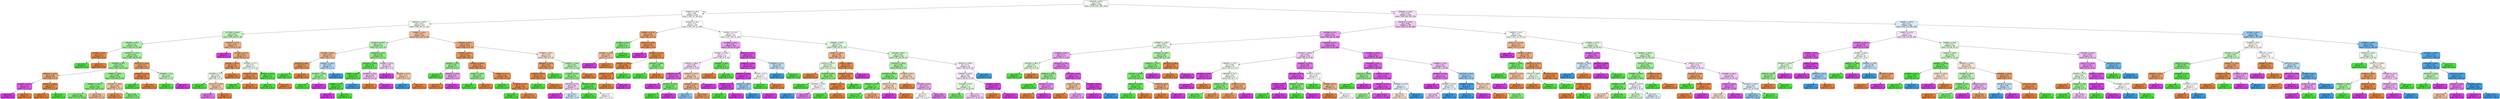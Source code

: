 digraph Tree {
node [shape=box, style="filled, rounded", color="black", fontname=helvetica] ;
edge [fontname=helvetica] ;
0 [label="X[41643] <= 88.5\ngini = 0.73\nsamples = 2460\nvalue = [1109, 1281, 465, 1041]", fillcolor="#47e53910"] ;
1 [label="X[38227] <= 95.5\ngini = 0.65\nsamples = 1216\nvalue = [760, 797, 86, 301]", fillcolor="#47e53908"] ;
0 -> 1 [labeldistance=2.5, labelangle=45, headlabel="True"] ;
2 [label="X[63335] <= 165.5\ngini = 0.59\nsamples = 813\nvalue = [558, 599, 34, 103]", fillcolor="#47e5390e"] ;
1 -> 2 ;
3 [label="X[17740] <= 159.0\ngini = 0.57\nsamples = 556\nvalue = [297, 493, 20, 78]", fillcolor="#47e53955"] ;
2 -> 3 ;
4 [label="X[64466] <= 39.5\ngini = 0.55\nsamples = 485\nvalue = [219, 470, 20, 68]", fillcolor="#47e53973"] ;
3 -> 4 ;
5 [label="X[17023] <= 44.0\ngini = 0.12\nsamples = 16\nvalue = [30, 2, 0, 0]", fillcolor="#e58139ee"] ;
4 -> 5 ;
6 [label="gini = 0.0\nsamples = 2\nvalue = [0, 2, 0, 0]", fillcolor="#47e539ff"] ;
5 -> 6 ;
7 [label="gini = 0.0\nsamples = 14\nvalue = [30, 0, 0, 0]", fillcolor="#e58139ff"] ;
5 -> 7 ;
8 [label="X[42923] <= 114.5\ngini = 0.53\nsamples = 469\nvalue = [189, 468, 20, 68]", fillcolor="#47e53980"] ;
4 -> 8 ;
9 [label="X[44300] <= 28.5\ngini = 0.51\nsamples = 445\nvalue = [161, 464, 20, 66]", fillcolor="#47e5398c"] ;
8 -> 9 ;
10 [label="X[49644] <= 130.5\ngini = 0.38\nsamples = 23\nvalue = [26, 2, 0, 6]", fillcolor="#e58139b6"] ;
9 -> 10 ;
11 [label="X[12994] <= 182.5\ngini = 0.24\nsamples = 6\nvalue = [1, 0, 0, 6]", fillcolor="#d739e5d4"] ;
10 -> 11 ;
12 [label="gini = 0.0\nsamples = 5\nvalue = [0, 0, 0, 6]", fillcolor="#d739e5ff"] ;
11 -> 12 ;
13 [label="gini = 0.0\nsamples = 1\nvalue = [1, 0, 0, 0]", fillcolor="#e58139ff"] ;
11 -> 13 ;
14 [label="X[59062] <= 168.0\ngini = 0.14\nsamples = 17\nvalue = [25, 2, 0, 0]", fillcolor="#e58139eb"] ;
10 -> 14 ;
15 [label="gini = 0.0\nsamples = 15\nvalue = [25, 0, 0, 0]", fillcolor="#e58139ff"] ;
14 -> 15 ;
16 [label="gini = 0.0\nsamples = 2\nvalue = [0, 2, 0, 0]", fillcolor="#47e539ff"] ;
14 -> 16 ;
17 [label="X[9035] <= 189.5\ngini = 0.49\nsamples = 422\nvalue = [135, 462, 20, 60]", fillcolor="#47e5399a"] ;
9 -> 17 ;
18 [label="X[56410] <= 161.5\ngini = 0.45\nsamples = 390\nvalue = [104, 448, 20, 55]", fillcolor="#47e539a8"] ;
17 -> 18 ;
19 [label="gini = 0.42\nsamples = 368\nvalue = [77, 437, 19, 55]", fillcolor="#47e539b4"] ;
18 -> 19 ;
20 [label="gini = 0.44\nsamples = 22\nvalue = [27, 11, 1, 0]", fillcolor="#e5813992"] ;
18 -> 20 ;
21 [label="X[24762] <= 106.5\ngini = 0.53\nsamples = 32\nvalue = [31, 14, 0, 5]", fillcolor="#e5813978"] ;
17 -> 21 ;
22 [label="gini = 0.17\nsamples = 22\nvalue = [30, 1, 0, 2]", fillcolor="#e58139e6"] ;
21 -> 22 ;
23 [label="gini = 0.38\nsamples = 10\nvalue = [1, 13, 0, 3]", fillcolor="#47e539b6"] ;
21 -> 23 ;
24 [label="X[18770] <= 114.5\ngini = 0.3\nsamples = 24\nvalue = [28, 4, 0, 2]", fillcolor="#e58139cc"] ;
8 -> 24 ;
25 [label="X[10260] <= 112.0\ngini = 0.07\nsamples = 21\nvalue = [28, 1, 0, 0]", fillcolor="#e58139f6"] ;
24 -> 25 ;
26 [label="gini = 0.0\nsamples = 1\nvalue = [0, 1, 0, 0]", fillcolor="#47e539ff"] ;
25 -> 26 ;
27 [label="gini = 0.0\nsamples = 20\nvalue = [28, 0, 0, 0]", fillcolor="#e58139ff"] ;
25 -> 27 ;
28 [label="X[40393] <= 74.0\ngini = 0.48\nsamples = 3\nvalue = [0, 3, 0, 2]", fillcolor="#47e53955"] ;
24 -> 28 ;
29 [label="gini = 0.0\nsamples = 1\nvalue = [0, 3, 0, 0]", fillcolor="#47e539ff"] ;
28 -> 29 ;
30 [label="gini = 0.0\nsamples = 2\nvalue = [0, 0, 0, 2]", fillcolor="#d739e5ff"] ;
28 -> 30 ;
31 [label="X[29617] <= 21.0\ngini = 0.46\nsamples = 71\nvalue = [78, 23, 0, 10]", fillcolor="#e581399f"] ;
3 -> 31 ;
32 [label="gini = 0.0\nsamples = 4\nvalue = [0, 0, 0, 7]", fillcolor="#d739e5ff"] ;
31 -> 32 ;
33 [label="X[7108] <= 177.5\ngini = 0.39\nsamples = 67\nvalue = [78, 23, 0, 3]", fillcolor="#e58139ad"] ;
31 -> 33 ;
34 [label="X[6356] <= 144.5\ngini = 0.24\nsamples = 44\nvalue = [63, 7, 0, 3]", fillcolor="#e58139d8"] ;
33 -> 34 ;
35 [label="X[47038] <= 77.0\ngini = 0.63\nsamples = 14\nvalue = [6, 7, 0, 3]", fillcolor="#47e5391a"] ;
34 -> 35 ;
36 [label="gini = 0.0\nsamples = 5\nvalue = [0, 6, 0, 0]", fillcolor="#47e539ff"] ;
35 -> 36 ;
37 [label="X[31472] <= 139.5\ngini = 0.54\nsamples = 9\nvalue = [6, 1, 0, 3]", fillcolor="#e581396d"] ;
35 -> 37 ;
38 [label="gini = 0.38\nsamples = 3\nvalue = [0, 1, 0, 3]", fillcolor="#d739e5aa"] ;
37 -> 38 ;
39 [label="gini = 0.0\nsamples = 6\nvalue = [6, 0, 0, 0]", fillcolor="#e58139ff"] ;
37 -> 39 ;
40 [label="gini = 0.0\nsamples = 30\nvalue = [57, 0, 0, 0]", fillcolor="#e58139ff"] ;
34 -> 40 ;
41 [label="X[21094] <= 77.0\ngini = 0.5\nsamples = 23\nvalue = [15, 16, 0, 0]", fillcolor="#47e53910"] ;
33 -> 41 ;
42 [label="X[52647] <= 25.0\ngini = 0.12\nsamples = 10\nvalue = [14, 1, 0, 0]", fillcolor="#e58139ed"] ;
41 -> 42 ;
43 [label="gini = 0.0\nsamples = 1\nvalue = [0, 1, 0, 0]", fillcolor="#47e539ff"] ;
42 -> 43 ;
44 [label="gini = 0.0\nsamples = 9\nvalue = [14, 0, 0, 0]", fillcolor="#e58139ff"] ;
42 -> 44 ;
45 [label="X[57027] <= 162.0\ngini = 0.12\nsamples = 13\nvalue = [1, 15, 0, 0]", fillcolor="#47e539ee"] ;
41 -> 45 ;
46 [label="gini = 0.0\nsamples = 12\nvalue = [0, 15, 0, 0]", fillcolor="#47e539ff"] ;
45 -> 46 ;
47 [label="gini = 0.0\nsamples = 1\nvalue = [1, 0, 0, 0]", fillcolor="#e58139ff"] ;
45 -> 47 ;
48 [label="X[5885] <= 133.5\ngini = 0.51\nsamples = 257\nvalue = [261, 106, 14, 25]", fillcolor="#e5813984"] ;
2 -> 48 ;
49 [label="X[43357] <= 56.5\ngini = 0.61\nsamples = 62\nvalue = [23, 54, 8, 12]", fillcolor="#47e5396b"] ;
48 -> 49 ;
50 [label="X[40405] <= 88.5\ngini = 0.54\nsamples = 16\nvalue = [16, 4, 4, 1]", fillcolor="#e5813992"] ;
49 -> 50 ;
51 [label="X[17615] <= 18.0\ngini = 0.2\nsamples = 11\nvalue = [16, 2, 0, 0]", fillcolor="#e58139df"] ;
50 -> 51 ;
52 [label="gini = 0.0\nsamples = 1\nvalue = [0, 2, 0, 0]", fillcolor="#47e539ff"] ;
51 -> 52 ;
53 [label="gini = 0.0\nsamples = 10\nvalue = [16, 0, 0, 0]", fillcolor="#e58139ff"] ;
51 -> 53 ;
54 [label="X[44332] <= 161.0\ngini = 0.57\nsamples = 5\nvalue = [0, 2, 4, 1]", fillcolor="#399de566"] ;
50 -> 54 ;
55 [label="X[17891] <= 149.0\ngini = 0.44\nsamples = 3\nvalue = [0, 2, 0, 1]", fillcolor="#47e5397f"] ;
54 -> 55 ;
56 [label="gini = 0.0\nsamples = 2\nvalue = [0, 2, 0, 0]", fillcolor="#47e539ff"] ;
55 -> 56 ;
57 [label="gini = 0.0\nsamples = 1\nvalue = [0, 0, 0, 1]", fillcolor="#d739e5ff"] ;
55 -> 57 ;
58 [label="gini = 0.0\nsamples = 2\nvalue = [0, 0, 4, 0]", fillcolor="#399de5ff"] ;
54 -> 58 ;
59 [label="X[46810] <= 115.0\ngini = 0.48\nsamples = 46\nvalue = [7, 50, 4, 11]", fillcolor="#47e539a3"] ;
49 -> 59 ;
60 [label="X[43106] <= 128.0\ngini = 0.22\nsamples = 37\nvalue = [2, 50, 1, 4]", fillcolor="#47e539dd"] ;
59 -> 60 ;
61 [label="X[990] <= 159.5\ngini = 0.07\nsamples = 33\nvalue = [0, 50, 1, 1]", fillcolor="#47e539f5"] ;
60 -> 61 ;
62 [label="X[50662] <= 43.0\ngini = 0.04\nsamples = 32\nvalue = [0, 50, 0, 1]", fillcolor="#47e539fa"] ;
61 -> 62 ;
63 [label="gini = 0.0\nsamples = 1\nvalue = [0, 0, 0, 1]", fillcolor="#d739e5ff"] ;
62 -> 63 ;
64 [label="gini = 0.0\nsamples = 31\nvalue = [0, 50, 0, 0]", fillcolor="#47e539ff"] ;
62 -> 64 ;
65 [label="gini = 0.0\nsamples = 1\nvalue = [0, 0, 1, 0]", fillcolor="#399de5ff"] ;
61 -> 65 ;
66 [label="X[21687] <= 75.0\ngini = 0.48\nsamples = 4\nvalue = [2, 0, 0, 3]", fillcolor="#d739e555"] ;
60 -> 66 ;
67 [label="gini = 0.0\nsamples = 2\nvalue = [2, 0, 0, 0]", fillcolor="#e58139ff"] ;
66 -> 67 ;
68 [label="gini = 0.0\nsamples = 2\nvalue = [0, 0, 0, 3]", fillcolor="#d739e5ff"] ;
66 -> 68 ;
69 [label="X[2838] <= 122.0\ngini = 0.63\nsamples = 9\nvalue = [5, 0, 3, 7]", fillcolor="#d739e533"] ;
59 -> 69 ;
70 [label="gini = 0.0\nsamples = 4\nvalue = [0, 0, 0, 7]", fillcolor="#d739e5ff"] ;
69 -> 70 ;
71 [label="X[60299] <= 123.0\ngini = 0.47\nsamples = 5\nvalue = [5, 0, 3, 0]", fillcolor="#e5813966"] ;
69 -> 71 ;
72 [label="gini = 0.0\nsamples = 1\nvalue = [0, 0, 3, 0]", fillcolor="#399de5ff"] ;
71 -> 72 ;
73 [label="gini = 0.0\nsamples = 4\nvalue = [5, 0, 0, 0]", fillcolor="#e58139ff"] ;
71 -> 73 ;
74 [label="X[45249] <= 90.5\ngini = 0.38\nsamples = 195\nvalue = [238, 52, 6, 13]", fillcolor="#e58139b9"] ;
48 -> 74 ;
75 [label="X[31248] <= 35.5\ngini = 0.26\nsamples = 146\nvalue = [199, 24, 3, 7]", fillcolor="#e58139d6"] ;
74 -> 75 ;
76 [label="X[41848] <= 91.0\ngini = 0.49\nsamples = 6\nvalue = [1, 6, 0, 2]", fillcolor="#47e53992"] ;
75 -> 76 ;
77 [label="gini = 0.0\nsamples = 4\nvalue = [0, 6, 0, 0]", fillcolor="#47e539ff"] ;
76 -> 77 ;
78 [label="X[49156] <= 137.0\ngini = 0.44\nsamples = 2\nvalue = [1, 0, 0, 2]", fillcolor="#d739e57f"] ;
76 -> 78 ;
79 [label="gini = 0.0\nsamples = 1\nvalue = [1, 0, 0, 0]", fillcolor="#e58139ff"] ;
78 -> 79 ;
80 [label="gini = 0.0\nsamples = 1\nvalue = [0, 0, 0, 2]", fillcolor="#d739e5ff"] ;
78 -> 80 ;
81 [label="X[4582] <= 119.0\ngini = 0.21\nsamples = 140\nvalue = [198, 18, 3, 5]", fillcolor="#e58139df"] ;
75 -> 81 ;
82 [label="X[1091] <= 142.5\ngini = 0.41\nsamples = 4\nvalue = [2, 5, 0, 0]", fillcolor="#47e53999"] ;
81 -> 82 ;
83 [label="gini = 0.0\nsamples = 2\nvalue = [0, 5, 0, 0]", fillcolor="#47e539ff"] ;
82 -> 83 ;
84 [label="gini = 0.0\nsamples = 2\nvalue = [2, 0, 0, 0]", fillcolor="#e58139ff"] ;
82 -> 84 ;
85 [label="X[6895] <= 117.5\ngini = 0.18\nsamples = 136\nvalue = [196, 13, 3, 5]", fillcolor="#e58139e5"] ;
81 -> 85 ;
86 [label="gini = 0.0\nsamples = 3\nvalue = [0, 3, 0, 0]", fillcolor="#47e539ff"] ;
85 -> 86 ;
87 [label="X[30636] <= 15.0\ngini = 0.16\nsamples = 133\nvalue = [196, 10, 3, 5]", fillcolor="#e58139e8"] ;
85 -> 87 ;
88 [label="gini = 0.0\nsamples = 3\nvalue = [0, 3, 0, 0]", fillcolor="#47e539ff"] ;
87 -> 88 ;
89 [label="gini = 0.14\nsamples = 130\nvalue = [196, 7, 3, 5]", fillcolor="#e58139ec"] ;
87 -> 89 ;
90 [label="X[20865] <= 80.5\ngini = 0.59\nsamples = 49\nvalue = [39, 28, 3, 6]", fillcolor="#e581393a"] ;
74 -> 90 ;
91 [label="X[59454] <= 197.5\ngini = 0.26\nsamples = 24\nvalue = [28, 5, 0, 0]", fillcolor="#e58139d1"] ;
90 -> 91 ;
92 [label="X[28949] <= 26.5\ngini = 0.12\nsamples = 22\nvalue = [28, 2, 0, 0]", fillcolor="#e58139ed"] ;
91 -> 92 ;
93 [label="gini = 0.0\nsamples = 2\nvalue = [0, 2, 0, 0]", fillcolor="#47e539ff"] ;
92 -> 93 ;
94 [label="gini = 0.0\nsamples = 20\nvalue = [28, 0, 0, 0]", fillcolor="#e58139ff"] ;
92 -> 94 ;
95 [label="gini = 0.0\nsamples = 2\nvalue = [0, 3, 0, 0]", fillcolor="#47e539ff"] ;
91 -> 95 ;
96 [label="X[34083] <= 150.0\ngini = 0.62\nsamples = 25\nvalue = [11, 23, 3, 6]", fillcolor="#47e53960"] ;
90 -> 96 ;
97 [label="X[18500] <= 79.5\ngini = 0.52\nsamples = 21\nvalue = [3, 23, 3, 6]", fillcolor="#47e53995"] ;
96 -> 97 ;
98 [label="X[41100] <= 77.5\ngini = 0.68\nsamples = 7\nvalue = [2, 1, 3, 5]", fillcolor="#d739e540"] ;
97 -> 98 ;
99 [label="gini = 0.0\nsamples = 3\nvalue = [0, 0, 0, 5]", fillcolor="#d739e5ff"] ;
98 -> 99 ;
100 [label="gini = 0.61\nsamples = 4\nvalue = [2, 1, 3, 0]", fillcolor="#399de540"] ;
98 -> 100 ;
101 [label="X[6729] <= 200.0\ngini = 0.16\nsamples = 14\nvalue = [1, 22, 0, 1]", fillcolor="#47e539e9"] ;
97 -> 101 ;
102 [label="gini = 0.0\nsamples = 12\nvalue = [0, 22, 0, 0]", fillcolor="#47e539ff"] ;
101 -> 102 ;
103 [label="gini = 0.5\nsamples = 2\nvalue = [1, 0, 0, 1]", fillcolor="#e5813900"] ;
101 -> 103 ;
104 [label="gini = 0.0\nsamples = 4\nvalue = [8, 0, 0, 0]", fillcolor="#e58139ff"] ;
96 -> 104 ;
105 [label="X[18305] <= 46.5\ngini = 0.71\nsamples = 403\nvalue = [202, 198, 52, 198]", fillcolor="#e5813902"] ;
1 -> 105 ;
106 [label="X[5599] <= 127.0\ngini = 0.37\nsamples = 56\nvalue = [65, 13, 0, 6]", fillcolor="#e58139bb"] ;
105 -> 106 ;
107 [label="X[45951] <= 70.5\ngini = 0.4\nsamples = 12\nvalue = [2, 9, 0, 1]", fillcolor="#47e539b2"] ;
106 -> 107 ;
108 [label="X[54294] <= 144.0\ngini = 0.44\nsamples = 3\nvalue = [2, 0, 0, 1]", fillcolor="#e581397f"] ;
107 -> 108 ;
109 [label="gini = 0.0\nsamples = 1\nvalue = [0, 0, 0, 1]", fillcolor="#d739e5ff"] ;
108 -> 109 ;
110 [label="gini = 0.0\nsamples = 2\nvalue = [2, 0, 0, 0]", fillcolor="#e58139ff"] ;
108 -> 110 ;
111 [label="gini = 0.0\nsamples = 9\nvalue = [0, 9, 0, 0]", fillcolor="#47e539ff"] ;
107 -> 111 ;
112 [label="X[65242] <= 125.5\ngini = 0.23\nsamples = 44\nvalue = [63, 4, 0, 5]", fillcolor="#e58139dd"] ;
106 -> 112 ;
113 [label="gini = 0.0\nsamples = 3\nvalue = [0, 0, 0, 4]", fillcolor="#d739e5ff"] ;
112 -> 113 ;
114 [label="X[40922] <= 151.5\ngini = 0.14\nsamples = 41\nvalue = [63, 4, 0, 1]", fillcolor="#e58139eb"] ;
112 -> 114 ;
115 [label="X[39616] <= 155.5\ngini = 0.06\nsamples = 38\nvalue = [62, 1, 0, 1]", fillcolor="#e58139f7"] ;
114 -> 115 ;
116 [label="X[26478] <= 122.0\ngini = 0.03\nsamples = 37\nvalue = [62, 0, 0, 1]", fillcolor="#e58139fb"] ;
115 -> 116 ;
117 [label="gini = 0.0\nsamples = 36\nvalue = [62, 0, 0, 0]", fillcolor="#e58139ff"] ;
116 -> 117 ;
118 [label="gini = 0.0\nsamples = 1\nvalue = [0, 0, 0, 1]", fillcolor="#d739e5ff"] ;
116 -> 118 ;
119 [label="gini = 0.0\nsamples = 1\nvalue = [0, 1, 0, 0]", fillcolor="#47e539ff"] ;
115 -> 119 ;
120 [label="X[62678] <= 189.0\ngini = 0.38\nsamples = 3\nvalue = [1, 3, 0, 0]", fillcolor="#47e539aa"] ;
114 -> 120 ;
121 [label="gini = 0.0\nsamples = 2\nvalue = [0, 3, 0, 0]", fillcolor="#47e539ff"] ;
120 -> 121 ;
122 [label="gini = 0.0\nsamples = 1\nvalue = [1, 0, 0, 0]", fillcolor="#e58139ff"] ;
120 -> 122 ;
123 [label="X[43021] <= 113.5\ngini = 0.71\nsamples = 347\nvalue = [137, 185, 52, 192]", fillcolor="#d739e505"] ;
105 -> 123 ;
124 [label="X[21650] <= 93.5\ngini = 0.58\nsamples = 104\nvalue = [31, 34, 10, 113]", fillcolor="#d739e583"] ;
123 -> 124 ;
125 [label="X[18485] <= 149.0\ngini = 0.7\nsamples = 58\nvalue = [30, 30, 5, 35]", fillcolor="#d739e512"] ;
124 -> 125 ;
126 [label="X[7978] <= 136.0\ngini = 0.64\nsamples = 45\nvalue = [27, 8, 5, 35]", fillcolor="#d739e52b"] ;
125 -> 126 ;
127 [label="X[38699] <= 93.0\ngini = 0.26\nsamples = 16\nvalue = [0, 4, 0, 22]", fillcolor="#d739e5d1"] ;
126 -> 127 ;
128 [label="gini = 0.0\nsamples = 11\nvalue = [0, 0, 0, 21]", fillcolor="#d739e5ff"] ;
127 -> 128 ;
129 [label="X[12313] <= 143.5\ngini = 0.32\nsamples = 5\nvalue = [0, 4, 0, 1]", fillcolor="#47e539bf"] ;
127 -> 129 ;
130 [label="gini = 0.0\nsamples = 4\nvalue = [0, 4, 0, 0]", fillcolor="#47e539ff"] ;
129 -> 130 ;
131 [label="gini = 0.0\nsamples = 1\nvalue = [0, 0, 0, 1]", fillcolor="#d739e5ff"] ;
129 -> 131 ;
132 [label="X[29318] <= 122.0\ngini = 0.61\nsamples = 29\nvalue = [27, 4, 5, 13]", fillcolor="#e5813963"] ;
126 -> 132 ;
133 [label="X[63166] <= 96.5\ngini = 0.49\nsamples = 24\nvalue = [27, 4, 5, 3]", fillcolor="#e58139a5"] ;
132 -> 133 ;
134 [label="gini = 0.41\nsamples = 3\nvalue = [0, 2, 5, 0]", fillcolor="#399de599"] ;
133 -> 134 ;
135 [label="gini = 0.28\nsamples = 21\nvalue = [27, 2, 0, 3]", fillcolor="#e58139d3"] ;
133 -> 135 ;
136 [label="gini = 0.0\nsamples = 5\nvalue = [0, 0, 0, 10]", fillcolor="#d739e5ff"] ;
132 -> 136 ;
137 [label="X[48302] <= 28.5\ngini = 0.21\nsamples = 13\nvalue = [3, 22, 0, 0]", fillcolor="#47e539dc"] ;
125 -> 137 ;
138 [label="gini = 0.0\nsamples = 2\nvalue = [3, 0, 0, 0]", fillcolor="#e58139ff"] ;
137 -> 138 ;
139 [label="gini = 0.0\nsamples = 11\nvalue = [0, 22, 0, 0]", fillcolor="#47e539ff"] ;
137 -> 139 ;
140 [label="X[52740] <= 191.0\ngini = 0.21\nsamples = 46\nvalue = [1, 4, 5, 78]", fillcolor="#d739e5e0"] ;
124 -> 140 ;
141 [label="X[49861] <= 134.5\ngini = 0.12\nsamples = 44\nvalue = [1, 2, 2, 78]", fillcolor="#d739e5ef"] ;
140 -> 141 ;
142 [label="X[55735] <= 139.0\ngini = 0.07\nsamples = 42\nvalue = [0, 1, 2, 78]", fillcolor="#d739e5f5"] ;
141 -> 142 ;
143 [label="X[16584] <= 71.0\ngini = 0.03\nsamples = 39\nvalue = [0, 1, 0, 77]", fillcolor="#d739e5fc"] ;
142 -> 143 ;
144 [label="gini = 0.0\nsamples = 1\nvalue = [0, 1, 0, 0]", fillcolor="#47e539ff"] ;
143 -> 144 ;
145 [label="gini = 0.0\nsamples = 38\nvalue = [0, 0, 0, 77]", fillcolor="#d739e5ff"] ;
143 -> 145 ;
146 [label="X[58314] <= 188.0\ngini = 0.44\nsamples = 3\nvalue = [0, 0, 2, 1]", fillcolor="#399de57f"] ;
142 -> 146 ;
147 [label="gini = 0.0\nsamples = 2\nvalue = [0, 0, 2, 0]", fillcolor="#399de5ff"] ;
146 -> 147 ;
148 [label="gini = 0.0\nsamples = 1\nvalue = [0, 0, 0, 1]", fillcolor="#d739e5ff"] ;
146 -> 148 ;
149 [label="X[31675] <= 91.5\ngini = 0.5\nsamples = 2\nvalue = [1, 1, 0, 0]", fillcolor="#e5813900"] ;
141 -> 149 ;
150 [label="gini = 0.0\nsamples = 1\nvalue = [0, 1, 0, 0]", fillcolor="#47e539ff"] ;
149 -> 150 ;
151 [label="gini = 0.0\nsamples = 1\nvalue = [1, 0, 0, 0]", fillcolor="#e58139ff"] ;
149 -> 151 ;
152 [label="X[15250] <= 71.0\ngini = 0.48\nsamples = 2\nvalue = [0, 2, 3, 0]", fillcolor="#399de555"] ;
140 -> 152 ;
153 [label="gini = 0.0\nsamples = 1\nvalue = [0, 0, 3, 0]", fillcolor="#399de5ff"] ;
152 -> 153 ;
154 [label="gini = 0.0\nsamples = 1\nvalue = [0, 2, 0, 0]", fillcolor="#47e539ff"] ;
152 -> 154 ;
155 [label="X[30880] <= 59.5\ngini = 0.71\nsamples = 243\nvalue = [106, 151, 42, 79]", fillcolor="#47e5392a"] ;
123 -> 155 ;
156 [label="X[3031] <= 142.0\ngini = 0.48\nsamples = 51\nvalue = [53, 18, 3, 4]", fillcolor="#e5813995"] ;
155 -> 156 ;
157 [label="X[47521] <= 52.5\ngini = 0.64\nsamples = 22\nvalue = [12, 16, 3, 3]", fillcolor="#47e5392e"] ;
156 -> 157 ;
158 [label="gini = 0.0\nsamples = 6\nvalue = [11, 0, 0, 0]", fillcolor="#e58139ff"] ;
157 -> 158 ;
159 [label="X[19378] <= 88.5\ngini = 0.48\nsamples = 16\nvalue = [1, 16, 3, 3]", fillcolor="#47e539a6"] ;
157 -> 159 ;
160 [label="gini = 0.0\nsamples = 12\nvalue = [0, 16, 0, 0]", fillcolor="#47e539ff"] ;
159 -> 160 ;
161 [label="X[15365] <= 128.0\ngini = 0.61\nsamples = 4\nvalue = [1, 0, 3, 3]", fillcolor="#399de500"] ;
159 -> 161 ;
162 [label="gini = 0.0\nsamples = 1\nvalue = [0, 0, 3, 0]", fillcolor="#399de5ff"] ;
161 -> 162 ;
163 [label="gini = 0.38\nsamples = 3\nvalue = [1, 0, 0, 3]", fillcolor="#d739e5aa"] ;
161 -> 163 ;
164 [label="X[258] <= 219.5\ngini = 0.13\nsamples = 29\nvalue = [41, 2, 0, 1]", fillcolor="#e58139ed"] ;
156 -> 164 ;
165 [label="X[61463] <= 197.0\ngini = 0.09\nsamples = 28\nvalue = [41, 2, 0, 0]", fillcolor="#e58139f3"] ;
164 -> 165 ;
166 [label="X[53601] <= 21.5\ngini = 0.05\nsamples = 27\nvalue = [41, 1, 0, 0]", fillcolor="#e58139f9"] ;
165 -> 166 ;
167 [label="gini = 0.0\nsamples = 1\nvalue = [0, 1, 0, 0]", fillcolor="#47e539ff"] ;
166 -> 167 ;
168 [label="gini = 0.0\nsamples = 26\nvalue = [41, 0, 0, 0]", fillcolor="#e58139ff"] ;
166 -> 168 ;
169 [label="gini = 0.0\nsamples = 1\nvalue = [0, 1, 0, 0]", fillcolor="#47e539ff"] ;
165 -> 169 ;
170 [label="gini = 0.0\nsamples = 1\nvalue = [0, 0, 0, 1]", fillcolor="#d739e5ff"] ;
164 -> 170 ;
171 [label="X[51398] <= 88.5\ngini = 0.69\nsamples = 192\nvalue = [53, 133, 39, 75]", fillcolor="#47e53942"] ;
155 -> 171 ;
172 [label="X[57919] <= 150.0\ngini = 0.56\nsamples = 93\nvalue = [35, 85, 4, 17]", fillcolor="#47e53978"] ;
171 -> 172 ;
173 [label="X[42169] <= 106.5\ngini = 0.4\nsamples = 69\nvalue = [18, 82, 1, 8]", fillcolor="#47e539b3"] ;
172 -> 173 ;
174 [label="X[39140] <= 149.5\ngini = 0.3\nsamples = 61\nvalue = [12, 82, 1, 4]", fillcolor="#47e539cd"] ;
173 -> 174 ;
175 [label="gini = 0.15\nsamples = 52\nvalue = [2, 79, 1, 4]", fillcolor="#47e539e9"] ;
174 -> 175 ;
176 [label="gini = 0.36\nsamples = 9\nvalue = [10, 3, 0, 0]", fillcolor="#e58139b3"] ;
174 -> 176 ;
177 [label="X[55701] <= 127.5\ngini = 0.48\nsamples = 8\nvalue = [6, 0, 0, 4]", fillcolor="#e5813955"] ;
173 -> 177 ;
178 [label="gini = 0.0\nsamples = 4\nvalue = [0, 0, 0, 4]", fillcolor="#d739e5ff"] ;
177 -> 178 ;
179 [label="gini = 0.0\nsamples = 4\nvalue = [6, 0, 0, 0]", fillcolor="#e58139ff"] ;
177 -> 179 ;
180 [label="X[44960] <= 55.0\ngini = 0.62\nsamples = 24\nvalue = [17, 3, 3, 9]", fillcolor="#e5813959"] ;
172 -> 180 ;
181 [label="gini = 0.0\nsamples = 9\nvalue = [14, 0, 0, 0]", fillcolor="#e58139ff"] ;
180 -> 181 ;
182 [label="X[31656] <= 89.5\ngini = 0.67\nsamples = 15\nvalue = [3, 3, 3, 9]", fillcolor="#d739e566"] ;
180 -> 182 ;
183 [label="gini = 0.5\nsamples = 4\nvalue = [3, 3, 0, 0]", fillcolor="#e5813900"] ;
182 -> 183 ;
184 [label="gini = 0.38\nsamples = 11\nvalue = [0, 0, 3, 9]", fillcolor="#d739e5aa"] ;
182 -> 184 ;
185 [label="X[45787] <= 163.5\ngini = 0.71\nsamples = 99\nvalue = [18, 48, 35, 58]", fillcolor="#d739e517"] ;
171 -> 185 ;
186 [label="X[40581] <= 134.5\ngini = 0.69\nsamples = 90\nvalue = [18, 48, 18, 58]", fillcolor="#d739e51b"] ;
185 -> 186 ;
187 [label="X[21348] <= 76.0\ngini = 0.7\nsamples = 79\nvalue = [17, 48, 18, 35]", fillcolor="#47e53928"] ;
186 -> 187 ;
188 [label="gini = 0.35\nsamples = 25\nvalue = [6, 30, 0, 2]", fillcolor="#47e539bf"] ;
187 -> 188 ;
189 [label="gini = 0.71\nsamples = 54\nvalue = [11, 18, 18, 33]", fillcolor="#d739e53e"] ;
187 -> 189 ;
190 [label="X[1283] <= 104.5\ngini = 0.08\nsamples = 11\nvalue = [1, 0, 0, 23]", fillcolor="#d739e5f4"] ;
186 -> 190 ;
191 [label="gini = 0.0\nsamples = 1\nvalue = [1, 0, 0, 0]", fillcolor="#e58139ff"] ;
190 -> 191 ;
192 [label="gini = 0.0\nsamples = 10\nvalue = [0, 0, 0, 23]", fillcolor="#d739e5ff"] ;
190 -> 192 ;
193 [label="gini = 0.0\nsamples = 9\nvalue = [0, 0, 17, 0]", fillcolor="#399de5ff"] ;
185 -> 193 ;
194 [label="X[55078] <= 156.5\ngini = 0.73\nsamples = 1244\nvalue = [349, 484, 379, 740]", fillcolor="#d739e52c"] ;
0 -> 194 [labeldistance=2.5, labelangle=-45, headlabel="False"] ;
195 [label="X[27877] <= 152.5\ngini = 0.66\nsamples = 759\nvalue = [229, 310, 84, 560]", fillcolor="#d739e549"] ;
194 -> 195 ;
196 [label="X[51836] <= 79.5\ngini = 0.57\nsamples = 503\nvalue = [95, 168, 46, 469]", fillcolor="#d739e57e"] ;
195 -> 196 ;
197 [label="X[30997] <= 126.5\ngini = 0.64\nsamples = 134\nvalue = [44, 90, 1, 74]", fillcolor="#47e5391e"] ;
196 -> 197 ;
198 [label="X[34843] <= 62.0\ngini = 0.57\nsamples = 70\nvalue = [16, 27, 1, 62]", fillcolor="#d739e571"] ;
197 -> 198 ;
199 [label="X[41544] <= 90.5\ngini = 0.5\nsamples = 12\nvalue = [9, 11, 0, 0]", fillcolor="#47e5392e"] ;
198 -> 199 ;
200 [label="gini = 0.0\nsamples = 7\nvalue = [0, 11, 0, 0]", fillcolor="#47e539ff"] ;
199 -> 200 ;
201 [label="gini = 0.0\nsamples = 5\nvalue = [9, 0, 0, 0]", fillcolor="#e58139ff"] ;
199 -> 201 ;
202 [label="X[52441] <= 74.0\ngini = 0.44\nsamples = 58\nvalue = [7, 16, 1, 62]", fillcolor="#d739e5a8"] ;
198 -> 202 ;
203 [label="X[58010] <= 143.0\ngini = 0.48\nsamples = 15\nvalue = [2, 15, 0, 5]", fillcolor="#47e53996"] ;
202 -> 203 ;
204 [label="gini = 0.0\nsamples = 10\nvalue = [0, 15, 0, 0]", fillcolor="#47e539ff"] ;
203 -> 204 ;
205 [label="X[32004] <= 151.0\ngini = 0.41\nsamples = 5\nvalue = [2, 0, 0, 5]", fillcolor="#d739e599"] ;
203 -> 205 ;
206 [label="gini = 0.0\nsamples = 1\nvalue = [2, 0, 0, 0]", fillcolor="#e58139ff"] ;
205 -> 206 ;
207 [label="gini = 0.0\nsamples = 4\nvalue = [0, 0, 0, 5]", fillcolor="#d739e5ff"] ;
205 -> 207 ;
208 [label="X[21116] <= 62.5\ngini = 0.2\nsamples = 43\nvalue = [5, 1, 1, 57]", fillcolor="#d739e5e1"] ;
202 -> 208 ;
209 [label="X[33321] <= 58.0\ngini = 0.53\nsamples = 5\nvalue = [5, 1, 0, 2]", fillcolor="#e5813980"] ;
208 -> 209 ;
210 [label="gini = 0.0\nsamples = 2\nvalue = [5, 0, 0, 0]", fillcolor="#e58139ff"] ;
209 -> 210 ;
211 [label="gini = 0.44\nsamples = 3\nvalue = [0, 1, 0, 2]", fillcolor="#d739e57f"] ;
209 -> 211 ;
212 [label="X[53396] <= 213.0\ngini = 0.04\nsamples = 38\nvalue = [0, 0, 1, 55]", fillcolor="#d739e5fa"] ;
208 -> 212 ;
213 [label="gini = 0.0\nsamples = 37\nvalue = [0, 0, 0, 55]", fillcolor="#d739e5ff"] ;
212 -> 213 ;
214 [label="gini = 0.0\nsamples = 1\nvalue = [0, 0, 1, 0]", fillcolor="#399de5ff"] ;
212 -> 214 ;
215 [label="X[30241] <= 185.5\ngini = 0.54\nsamples = 64\nvalue = [28, 63, 0, 12]", fillcolor="#47e53977"] ;
197 -> 215 ;
216 [label="X[48041] <= 172.0\ngini = 0.44\nsamples = 54\nvalue = [13, 63, 0, 11]", fillcolor="#47e539ac"] ;
215 -> 216 ;
217 [label="X[42767] <= 178.5\ngini = 0.35\nsamples = 50\nvalue = [13, 63, 0, 4]", fillcolor="#47e539be"] ;
216 -> 217 ;
218 [label="X[52310] <= 138.5\ngini = 0.22\nsamples = 44\nvalue = [7, 63, 0, 2]", fillcolor="#47e539dc"] ;
217 -> 218 ;
219 [label="gini = 0.11\nsamples = 42\nvalue = [2, 63, 0, 2]", fillcolor="#47e539ef"] ;
218 -> 219 ;
220 [label="gini = 0.0\nsamples = 2\nvalue = [5, 0, 0, 0]", fillcolor="#e58139ff"] ;
218 -> 220 ;
221 [label="X[55490] <= 90.0\ngini = 0.38\nsamples = 6\nvalue = [6, 0, 0, 2]", fillcolor="#e58139aa"] ;
217 -> 221 ;
222 [label="gini = 0.0\nsamples = 5\nvalue = [6, 0, 0, 0]", fillcolor="#e58139ff"] ;
221 -> 222 ;
223 [label="gini = 0.0\nsamples = 1\nvalue = [0, 0, 0, 2]", fillcolor="#d739e5ff"] ;
221 -> 223 ;
224 [label="gini = 0.0\nsamples = 4\nvalue = [0, 0, 0, 7]", fillcolor="#d739e5ff"] ;
216 -> 224 ;
225 [label="X[35374] <= 185.0\ngini = 0.12\nsamples = 10\nvalue = [15, 0, 0, 1]", fillcolor="#e58139ee"] ;
215 -> 225 ;
226 [label="gini = 0.0\nsamples = 9\nvalue = [15, 0, 0, 0]", fillcolor="#e58139ff"] ;
225 -> 226 ;
227 [label="gini = 0.0\nsamples = 1\nvalue = [0, 0, 0, 1]", fillcolor="#d739e5ff"] ;
225 -> 227 ;
228 [label="X[20356] <= 76.0\ngini = 0.49\nsamples = 369\nvalue = [51, 78, 45, 395]", fillcolor="#d739e5a5"] ;
196 -> 228 ;
229 [label="X[27491] <= 103.5\ngini = 0.66\nsamples = 105\nvalue = [36, 44, 4, 69]", fillcolor="#d739e53a"] ;
228 -> 229 ;
230 [label="X[63055] <= 127.5\ngini = 0.68\nsamples = 63\nvalue = [32, 34, 3, 22]", fillcolor="#47e53909"] ;
229 -> 230 ;
231 [label="X[11689] <= 157.0\ngini = 0.12\nsamples = 10\nvalue = [1, 0, 0, 15]", fillcolor="#d739e5ee"] ;
230 -> 231 ;
232 [label="gini = 0.0\nsamples = 9\nvalue = [0, 0, 0, 15]", fillcolor="#d739e5ff"] ;
231 -> 232 ;
233 [label="gini = 0.0\nsamples = 1\nvalue = [1, 0, 0, 0]", fillcolor="#e58139ff"] ;
231 -> 233 ;
234 [label="X[60205] <= 151.5\ngini = 0.61\nsamples = 53\nvalue = [31, 34, 3, 7]", fillcolor="#47e53911"] ;
230 -> 234 ;
235 [label="X[6670] <= 179.5\ngini = 0.42\nsamples = 31\nvalue = [7, 31, 1, 3]", fillcolor="#47e539af"] ;
234 -> 235 ;
236 [label="gini = 0.21\nsamples = 24\nvalue = [0, 30, 1, 3]", fillcolor="#47e539de"] ;
235 -> 236 ;
237 [label="gini = 0.22\nsamples = 7\nvalue = [7, 1, 0, 0]", fillcolor="#e58139db"] ;
235 -> 237 ;
238 [label="X[20567] <= 91.0\ngini = 0.44\nsamples = 22\nvalue = [24, 3, 2, 4]", fillcolor="#e58139b0"] ;
234 -> 238 ;
239 [label="gini = 0.3\nsamples = 18\nvalue = [24, 3, 2, 0]", fillcolor="#e58139ce"] ;
238 -> 239 ;
240 [label="gini = 0.0\nsamples = 4\nvalue = [0, 0, 0, 4]", fillcolor="#d739e5ff"] ;
238 -> 240 ;
241 [label="X[29204] <= 157.5\ngini = 0.39\nsamples = 42\nvalue = [4, 10, 1, 47]", fillcolor="#d739e5b5"] ;
229 -> 241 ;
242 [label="X[57496] <= 167.0\ngini = 0.2\nsamples = 33\nvalue = [0, 6, 0, 46]", fillcolor="#d739e5de"] ;
241 -> 242 ;
243 [label="X[20626] <= 50.0\ngini = 0.08\nsamples = 28\nvalue = [0, 2, 0, 45]", fillcolor="#d739e5f4"] ;
242 -> 243 ;
244 [label="gini = 0.0\nsamples = 2\nvalue = [0, 2, 0, 0]", fillcolor="#47e539ff"] ;
243 -> 244 ;
245 [label="gini = 0.0\nsamples = 26\nvalue = [0, 0, 0, 45]", fillcolor="#d739e5ff"] ;
243 -> 245 ;
246 [label="X[65184] <= 186.5\ngini = 0.32\nsamples = 5\nvalue = [0, 4, 0, 1]", fillcolor="#47e539bf"] ;
242 -> 246 ;
247 [label="gini = 0.0\nsamples = 4\nvalue = [0, 4, 0, 0]", fillcolor="#47e539ff"] ;
246 -> 247 ;
248 [label="gini = 0.0\nsamples = 1\nvalue = [0, 0, 0, 1]", fillcolor="#d739e5ff"] ;
246 -> 248 ;
249 [label="X[54519] <= 143.5\ngini = 0.66\nsamples = 9\nvalue = [4, 4, 1, 1]", fillcolor="#e5813900"] ;
241 -> 249 ;
250 [label="gini = 0.0\nsamples = 3\nvalue = [0, 4, 0, 0]", fillcolor="#47e539ff"] ;
249 -> 250 ;
251 [label="X[26506] <= 90.5\ngini = 0.5\nsamples = 6\nvalue = [4, 0, 1, 1]", fillcolor="#e5813999"] ;
249 -> 251 ;
252 [label="gini = 0.0\nsamples = 4\nvalue = [4, 0, 0, 0]", fillcolor="#e58139ff"] ;
251 -> 252 ;
253 [label="gini = 0.5\nsamples = 2\nvalue = [0, 0, 1, 1]", fillcolor="#399de500"] ;
251 -> 253 ;
254 [label="X[46096] <= 161.5\ngini = 0.37\nsamples = 264\nvalue = [15, 34, 41, 326]", fillcolor="#d739e5c2"] ;
228 -> 254 ;
255 [label="X[50799] <= 22.5\ngini = 0.28\nsamples = 215\nvalue = [9, 27, 18, 287]", fillcolor="#d739e5d3"] ;
254 -> 255 ;
256 [label="X[26116] <= 169.5\ngini = 0.41\nsamples = 8\nvalue = [0, 10, 0, 4]", fillcolor="#47e53999"] ;
255 -> 256 ;
257 [label="gini = 0.0\nsamples = 5\nvalue = [0, 10, 0, 0]", fillcolor="#47e539ff"] ;
256 -> 257 ;
258 [label="gini = 0.0\nsamples = 3\nvalue = [0, 0, 0, 4]", fillcolor="#d739e5ff"] ;
256 -> 258 ;
259 [label="X[4215] <= 190.0\ngini = 0.24\nsamples = 207\nvalue = [9, 17, 18, 283]", fillcolor="#d739e5db"] ;
255 -> 259 ;
260 [label="X[54352] <= 26.5\ngini = 0.2\nsamples = 198\nvalue = [6, 15, 14, 282]", fillcolor="#d739e5e1"] ;
259 -> 260 ;
261 [label="gini = 0.5\nsamples = 5\nvalue = [1, 4, 0, 1]", fillcolor="#47e53999"] ;
260 -> 261 ;
262 [label="gini = 0.18\nsamples = 193\nvalue = [5, 11, 14, 281]", fillcolor="#d739e5e5"] ;
260 -> 262 ;
263 [label="X[33052] <= 113.5\ngini = 0.7\nsamples = 9\nvalue = [3, 2, 4, 1]", fillcolor="#399de524"] ;
259 -> 263 ;
264 [label="gini = 0.61\nsamples = 5\nvalue = [3, 2, 0, 1]", fillcolor="#e5813940"] ;
263 -> 264 ;
265 [label="gini = 0.0\nsamples = 4\nvalue = [0, 0, 4, 0]", fillcolor="#399de5ff"] ;
263 -> 265 ;
266 [label="X[4998] <= 151.5\ngini = 0.62\nsamples = 49\nvalue = [6, 7, 23, 39]", fillcolor="#d739e54e"] ;
254 -> 266 ;
267 [label="X[58981] <= 160.0\ngini = 0.4\nsamples = 36\nvalue = [1, 4, 7, 37]", fillcolor="#d739e5b6"] ;
266 -> 267 ;
268 [label="gini = 0.0\nsamples = 23\nvalue = [0, 0, 0, 31]", fillcolor="#d739e5ff"] ;
267 -> 268 ;
269 [label="X[54509] <= 173.0\ngini = 0.69\nsamples = 13\nvalue = [1, 4, 7, 6]", fillcolor="#399de515"] ;
267 -> 269 ;
270 [label="gini = 0.56\nsamples = 8\nvalue = [1, 4, 0, 6]", fillcolor="#d739e549"] ;
269 -> 270 ;
271 [label="gini = 0.0\nsamples = 5\nvalue = [0, 0, 7, 0]", fillcolor="#399de5ff"] ;
269 -> 271 ;
272 [label="X[54155] <= 134.5\ngini = 0.57\nsamples = 13\nvalue = [5, 3, 16, 2]", fillcolor="#399de586"] ;
266 -> 272 ;
273 [label="X[19889] <= 135.0\ngini = 0.11\nsamples = 7\nvalue = [0, 0, 16, 1]", fillcolor="#399de5ef"] ;
272 -> 273 ;
274 [label="gini = 0.0\nsamples = 6\nvalue = [0, 0, 16, 0]", fillcolor="#399de5ff"] ;
273 -> 274 ;
275 [label="gini = 0.0\nsamples = 1\nvalue = [0, 0, 0, 1]", fillcolor="#d739e5ff"] ;
273 -> 275 ;
276 [label="X[35179] <= 99.5\ngini = 0.57\nsamples = 6\nvalue = [5, 3, 0, 1]", fillcolor="#e5813955"] ;
272 -> 276 ;
277 [label="gini = 0.0\nsamples = 3\nvalue = [5, 0, 0, 0]", fillcolor="#e58139ff"] ;
276 -> 277 ;
278 [label="gini = 0.38\nsamples = 3\nvalue = [0, 3, 0, 1]", fillcolor="#47e539aa"] ;
276 -> 278 ;
279 [label="X[45907] <= 62.5\ngini = 0.71\nsamples = 256\nvalue = [134, 142, 38, 91]", fillcolor="#47e53908"] ;
195 -> 279 ;
280 [label="X[20711] <= 111.5\ngini = 0.47\nsamples = 67\nvalue = [74, 24, 0, 10]", fillcolor="#e5813998"] ;
279 -> 280 ;
281 [label="gini = 0.0\nsamples = 6\nvalue = [0, 0, 0, 9]", fillcolor="#d739e5ff"] ;
280 -> 281 ;
282 [label="X[1868] <= 136.5\ngini = 0.38\nsamples = 61\nvalue = [74, 24, 0, 1]", fillcolor="#e58139aa"] ;
280 -> 282 ;
283 [label="X[5500] <= 138.5\ngini = 0.34\nsamples = 11\nvalue = [2, 12, 0, 1]", fillcolor="#47e539c4"] ;
282 -> 283 ;
284 [label="gini = 0.0\nsamples = 8\nvalue = [0, 12, 0, 0]", fillcolor="#47e539ff"] ;
283 -> 284 ;
285 [label="X[51226] <= 111.5\ngini = 0.44\nsamples = 3\nvalue = [2, 0, 0, 1]", fillcolor="#e581397f"] ;
283 -> 285 ;
286 [label="gini = 0.0\nsamples = 1\nvalue = [0, 0, 0, 1]", fillcolor="#d739e5ff"] ;
285 -> 286 ;
287 [label="gini = 0.0\nsamples = 2\nvalue = [2, 0, 0, 0]", fillcolor="#e58139ff"] ;
285 -> 287 ;
288 [label="X[62252] <= 127.0\ngini = 0.24\nsamples = 50\nvalue = [72, 12, 0, 0]", fillcolor="#e58139d4"] ;
282 -> 288 ;
289 [label="X[3213] <= 168.5\ngini = 0.5\nsamples = 13\nvalue = [8, 9, 0, 0]", fillcolor="#47e5391c"] ;
288 -> 289 ;
290 [label="gini = 0.0\nsamples = 6\nvalue = [8, 0, 0, 0]", fillcolor="#e58139ff"] ;
289 -> 290 ;
291 [label="gini = 0.0\nsamples = 7\nvalue = [0, 9, 0, 0]", fillcolor="#47e539ff"] ;
289 -> 291 ;
292 [label="X[23243] <= 37.5\ngini = 0.09\nsamples = 37\nvalue = [64, 3, 0, 0]", fillcolor="#e58139f3"] ;
288 -> 292 ;
293 [label="gini = 0.0\nsamples = 1\nvalue = [0, 2, 0, 0]", fillcolor="#47e539ff"] ;
292 -> 293 ;
294 [label="X[42053] <= 143.5\ngini = 0.03\nsamples = 36\nvalue = [64, 1, 0, 0]", fillcolor="#e58139fb"] ;
292 -> 294 ;
295 [label="gini = 0.0\nsamples = 35\nvalue = [64, 0, 0, 0]", fillcolor="#e58139ff"] ;
294 -> 295 ;
296 [label="gini = 0.0\nsamples = 1\nvalue = [0, 1, 0, 0]", fillcolor="#47e539ff"] ;
294 -> 296 ;
297 [label="X[14064] <= 154.5\ngini = 0.71\nsamples = 189\nvalue = [60, 118, 38, 81]", fillcolor="#47e5392c"] ;
279 -> 297 ;
298 [label="X[62082] <= 118.0\ngini = 0.36\nsamples = 21\nvalue = [3, 1, 4, 30]", fillcolor="#d739e5c3"] ;
297 -> 298 ;
299 [label="X[13055] <= 140.5\ngini = 0.49\nsamples = 4\nvalue = [3, 0, 4, 0]", fillcolor="#399de540"] ;
298 -> 299 ;
300 [label="gini = 0.0\nsamples = 2\nvalue = [0, 0, 4, 0]", fillcolor="#399de5ff"] ;
299 -> 300 ;
301 [label="gini = 0.0\nsamples = 2\nvalue = [3, 0, 0, 0]", fillcolor="#e58139ff"] ;
299 -> 301 ;
302 [label="X[26798] <= 156.5\ngini = 0.06\nsamples = 17\nvalue = [0, 1, 0, 30]", fillcolor="#d739e5f6"] ;
298 -> 302 ;
303 [label="gini = 0.0\nsamples = 16\nvalue = [0, 0, 0, 30]", fillcolor="#d739e5ff"] ;
302 -> 303 ;
304 [label="gini = 0.0\nsamples = 1\nvalue = [0, 1, 0, 0]", fillcolor="#47e539ff"] ;
302 -> 304 ;
305 [label="X[52824] <= 103.0\ngini = 0.69\nsamples = 168\nvalue = [57, 117, 34, 51]", fillcolor="#47e5394c"] ;
297 -> 305 ;
306 [label="X[10741] <= 201.0\ngini = 0.55\nsamples = 93\nvalue = [29, 93, 16, 9]", fillcolor="#47e5398a"] ;
305 -> 306 ;
307 [label="X[25682] <= 106.5\ngini = 0.5\nsamples = 83\nvalue = [18, 92, 16, 9]", fillcolor="#47e539a1"] ;
306 -> 307 ;
308 [label="X[48025] <= 44.5\ngini = 0.3\nsamples = 64\nvalue = [9, 84, 5, 3]", fillcolor="#47e539d0"] ;
307 -> 308 ;
309 [label="gini = 0.57\nsamples = 7\nvalue = [5, 1, 0, 3]", fillcolor="#e5813955"] ;
308 -> 309 ;
310 [label="gini = 0.18\nsamples = 57\nvalue = [4, 83, 5, 0]", fillcolor="#47e539e5"] ;
308 -> 310 ;
311 [label="X[45325] <= 141.0\ngini = 0.74\nsamples = 19\nvalue = [9, 8, 11, 6]", fillcolor="#399de514"] ;
307 -> 311 ;
312 [label="gini = 0.49\nsamples = 7\nvalue = [0, 8, 0, 6]", fillcolor="#47e53940"] ;
311 -> 312 ;
313 [label="gini = 0.5\nsamples = 12\nvalue = [9, 0, 11, 0]", fillcolor="#399de52e"] ;
311 -> 313 ;
314 [label="X[4934] <= 143.0\ngini = 0.15\nsamples = 10\nvalue = [11, 1, 0, 0]", fillcolor="#e58139e8"] ;
306 -> 314 ;
315 [label="gini = 0.0\nsamples = 1\nvalue = [0, 1, 0, 0]", fillcolor="#47e539ff"] ;
314 -> 315 ;
316 [label="gini = 0.0\nsamples = 9\nvalue = [11, 0, 0, 0]", fillcolor="#e58139ff"] ;
314 -> 316 ;
317 [label="X[26217] <= 77.5\ngini = 0.73\nsamples = 75\nvalue = [28, 24, 18, 42]", fillcolor="#d739e52a"] ;
305 -> 317 ;
318 [label="X[11784] <= 141.0\ngini = 0.32\nsamples = 16\nvalue = [17, 3, 0, 1]", fillcolor="#e58139c6"] ;
317 -> 318 ;
319 [label="gini = 0.0\nsamples = 3\nvalue = [0, 3, 0, 0]", fillcolor="#47e539ff"] ;
318 -> 319 ;
320 [label="X[38657] <= 185.0\ngini = 0.1\nsamples = 13\nvalue = [17, 0, 0, 1]", fillcolor="#e58139f0"] ;
318 -> 320 ;
321 [label="gini = 0.0\nsamples = 12\nvalue = [17, 0, 0, 0]", fillcolor="#e58139ff"] ;
320 -> 321 ;
322 [label="gini = 0.0\nsamples = 1\nvalue = [0, 0, 0, 1]", fillcolor="#d739e5ff"] ;
320 -> 322 ;
323 [label="X[44296] <= 140.0\ngini = 0.69\nsamples = 59\nvalue = [11, 21, 18, 41]", fillcolor="#d739e549"] ;
317 -> 323 ;
324 [label="X[46223] <= 88.0\ngini = 0.46\nsamples = 32\nvalue = [8, 7, 0, 35]", fillcolor="#d739e5a4"] ;
323 -> 324 ;
325 [label="gini = 0.64\nsamples = 10\nvalue = [8, 5, 0, 4]", fillcolor="#e5813940"] ;
324 -> 325 ;
326 [label="gini = 0.11\nsamples = 22\nvalue = [0, 2, 0, 31]", fillcolor="#d739e5ef"] ;
324 -> 326 ;
327 [label="X[14242] <= 153.0\ngini = 0.66\nsamples = 27\nvalue = [3, 14, 18, 6]", fillcolor="#399de526"] ;
323 -> 327 ;
328 [label="gini = 0.5\nsamples = 19\nvalue = [2, 1, 18, 6]", fillcolor="#399de592"] ;
327 -> 328 ;
329 [label="gini = 0.13\nsamples = 8\nvalue = [1, 13, 0, 0]", fillcolor="#47e539eb"] ;
327 -> 329 ;
330 [label="X[9440] <= 153.5\ngini = 0.72\nsamples = 485\nvalue = [120, 174, 295, 180]", fillcolor="#399de532"] ;
194 -> 330 ;
331 [label="X[2697] <= 110.0\ngini = 0.7\nsamples = 223\nvalue = [62, 103, 38, 140]", fillcolor="#d739e527"] ;
330 -> 331 ;
332 [label="X[18200] <= 162.5\ngini = 0.44\nsamples = 75\nvalue = [8, 14, 8, 83]", fillcolor="#d739e5b2"] ;
331 -> 332 ;
333 [label="X[12684] <= 53.0\ngini = 0.25\nsamples = 59\nvalue = [4, 7, 2, 81]", fillcolor="#d739e5d9"] ;
332 -> 333 ;
334 [label="X[54367] <= 103.0\ngini = 0.63\nsamples = 11\nvalue = [3, 7, 0, 5]", fillcolor="#47e53933"] ;
333 -> 334 ;
335 [label="X[34711] <= 64.5\ngini = 0.42\nsamples = 7\nvalue = [3, 7, 0, 0]", fillcolor="#47e53992"] ;
334 -> 335 ;
336 [label="gini = 0.0\nsamples = 2\nvalue = [3, 0, 0, 0]", fillcolor="#e58139ff"] ;
335 -> 336 ;
337 [label="gini = 0.0\nsamples = 5\nvalue = [0, 7, 0, 0]", fillcolor="#47e539ff"] ;
335 -> 337 ;
338 [label="gini = 0.0\nsamples = 4\nvalue = [0, 0, 0, 5]", fillcolor="#d739e5ff"] ;
334 -> 338 ;
339 [label="X[9902] <= 163.5\ngini = 0.07\nsamples = 48\nvalue = [1, 0, 2, 76]", fillcolor="#d739e5f5"] ;
333 -> 339 ;
340 [label="gini = 0.0\nsamples = 46\nvalue = [0, 0, 0, 76]", fillcolor="#d739e5ff"] ;
339 -> 340 ;
341 [label="X[56716] <= 141.0\ngini = 0.44\nsamples = 2\nvalue = [1, 0, 2, 0]", fillcolor="#399de57f"] ;
339 -> 341 ;
342 [label="gini = 0.0\nsamples = 1\nvalue = [0, 0, 2, 0]", fillcolor="#399de5ff"] ;
341 -> 342 ;
343 [label="gini = 0.0\nsamples = 1\nvalue = [1, 0, 0, 0]", fillcolor="#e58139ff"] ;
341 -> 343 ;
344 [label="X[2399] <= 152.0\ngini = 0.71\nsamples = 16\nvalue = [4, 7, 6, 2]", fillcolor="#47e53914"] ;
332 -> 344 ;
345 [label="X[46337] <= 199.5\ngini = 0.22\nsamples = 5\nvalue = [0, 7, 0, 1]", fillcolor="#47e539db"] ;
344 -> 345 ;
346 [label="gini = 0.0\nsamples = 4\nvalue = [0, 7, 0, 0]", fillcolor="#47e539ff"] ;
345 -> 346 ;
347 [label="gini = 0.0\nsamples = 1\nvalue = [0, 0, 0, 1]", fillcolor="#d739e5ff"] ;
345 -> 347 ;
348 [label="X[49684] <= 175.5\ngini = 0.56\nsamples = 11\nvalue = [4, 0, 6, 1]", fillcolor="#399de549"] ;
344 -> 348 ;
349 [label="gini = 0.0\nsamples = 6\nvalue = [0, 0, 6, 0]", fillcolor="#399de5ff"] ;
348 -> 349 ;
350 [label="X[65406] <= 180.0\ngini = 0.32\nsamples = 5\nvalue = [4, 0, 0, 1]", fillcolor="#e58139bf"] ;
348 -> 350 ;
351 [label="gini = 0.0\nsamples = 4\nvalue = [4, 0, 0, 0]", fillcolor="#e58139ff"] ;
350 -> 351 ;
352 [label="gini = 0.0\nsamples = 1\nvalue = [0, 0, 0, 1]", fillcolor="#d739e5ff"] ;
350 -> 352 ;
353 [label="X[20861] <= 98.5\ngini = 0.72\nsamples = 148\nvalue = [54, 89, 30, 57]", fillcolor="#47e5392f"] ;
331 -> 353 ;
354 [label="X[3924] <= 133.5\ngini = 0.63\nsamples = 90\nvalue = [48, 74, 10, 16]", fillcolor="#47e53942"] ;
353 -> 354 ;
355 [label="X[42895] <= 134.0\ngini = 0.31\nsamples = 28\nvalue = [4, 43, 2, 3]", fillcolor="#47e539cf"] ;
354 -> 355 ;
356 [label="X[16675] <= 167.5\ngini = 0.08\nsamples = 23\nvalue = [0, 43, 2, 0]", fillcolor="#47e539f3"] ;
355 -> 356 ;
357 [label="gini = 0.0\nsamples = 21\nvalue = [0, 43, 0, 0]", fillcolor="#47e539ff"] ;
356 -> 357 ;
358 [label="gini = 0.0\nsamples = 2\nvalue = [0, 0, 2, 0]", fillcolor="#399de5ff"] ;
356 -> 358 ;
359 [label="X[2397] <= 129.5\ngini = 0.49\nsamples = 5\nvalue = [4, 0, 0, 3]", fillcolor="#e5813940"] ;
355 -> 359 ;
360 [label="gini = 0.0\nsamples = 3\nvalue = [0, 0, 0, 3]", fillcolor="#d739e5ff"] ;
359 -> 360 ;
361 [label="gini = 0.0\nsamples = 2\nvalue = [4, 0, 0, 0]", fillcolor="#e58139ff"] ;
359 -> 361 ;
362 [label="X[33003] <= 133.0\ngini = 0.66\nsamples = 62\nvalue = [44, 31, 8, 13]", fillcolor="#e5813933"] ;
354 -> 362 ;
363 [label="X[41986] <= 197.5\ngini = 0.65\nsamples = 37\nvalue = [9, 27, 5, 11]", fillcolor="#47e53964"] ;
362 -> 363 ;
364 [label="X[25940] <= 42.5\ngini = 0.47\nsamples = 26\nvalue = [4, 26, 5, 2]", fillcolor="#47e539a7"] ;
363 -> 364 ;
365 [label="gini = 0.0\nsamples = 3\nvalue = [4, 0, 0, 0]", fillcolor="#e58139ff"] ;
364 -> 365 ;
366 [label="gini = 0.35\nsamples = 23\nvalue = [0, 26, 5, 2]", fillcolor="#47e539bf"] ;
364 -> 366 ;
367 [label="X[25027] <= 111.0\ngini = 0.52\nsamples = 11\nvalue = [5, 1, 0, 9]", fillcolor="#d739e566"] ;
363 -> 367 ;
368 [label="gini = 0.0\nsamples = 6\nvalue = [0, 0, 0, 9]", fillcolor="#d739e5ff"] ;
367 -> 368 ;
369 [label="gini = 0.28\nsamples = 5\nvalue = [5, 1, 0, 0]", fillcolor="#e58139cc"] ;
367 -> 369 ;
370 [label="X[54669] <= 132.0\ngini = 0.35\nsamples = 25\nvalue = [35, 4, 3, 2]", fillcolor="#e58139c6"] ;
362 -> 370 ;
371 [label="X[37823] <= 111.0\ngini = 0.48\nsamples = 4\nvalue = [0, 0, 3, 2]", fillcolor="#399de555"] ;
370 -> 371 ;
372 [label="gini = 0.0\nsamples = 2\nvalue = [0, 0, 3, 0]", fillcolor="#399de5ff"] ;
371 -> 372 ;
373 [label="gini = 0.0\nsamples = 2\nvalue = [0, 0, 0, 2]", fillcolor="#d739e5ff"] ;
371 -> 373 ;
374 [label="X[42777] <= 195.5\ngini = 0.18\nsamples = 21\nvalue = [35, 4, 0, 0]", fillcolor="#e58139e2"] ;
370 -> 374 ;
375 [label="gini = 0.0\nsamples = 18\nvalue = [35, 0, 0, 0]", fillcolor="#e58139ff"] ;
374 -> 375 ;
376 [label="gini = 0.0\nsamples = 3\nvalue = [0, 4, 0, 0]", fillcolor="#47e539ff"] ;
374 -> 376 ;
377 [label="X[32253] <= 162.0\ngini = 0.65\nsamples = 58\nvalue = [6, 15, 20, 41]", fillcolor="#d739e556"] ;
353 -> 377 ;
378 [label="X[32177] <= 102.5\ngini = 0.52\nsamples = 45\nvalue = [6, 11, 4, 41]", fillcolor="#d739e596"] ;
377 -> 378 ;
379 [label="X[45912] <= 70.0\ngini = 0.69\nsamples = 14\nvalue = [6, 8, 2, 3]", fillcolor="#47e53927"] ;
378 -> 379 ;
380 [label="gini = 0.0\nsamples = 3\nvalue = [6, 0, 0, 0]", fillcolor="#e58139ff"] ;
379 -> 380 ;
381 [label="X[26439] <= 78.5\ngini = 0.54\nsamples = 11\nvalue = [0, 8, 2, 3]", fillcolor="#47e53980"] ;
379 -> 381 ;
382 [label="gini = 0.0\nsamples = 6\nvalue = [0, 8, 0, 0]", fillcolor="#47e539ff"] ;
381 -> 382 ;
383 [label="gini = 0.48\nsamples = 5\nvalue = [0, 0, 2, 3]", fillcolor="#d739e555"] ;
381 -> 383 ;
384 [label="X[25637] <= 165.0\ngini = 0.21\nsamples = 31\nvalue = [0, 3, 2, 38]", fillcolor="#d739e5df"] ;
378 -> 384 ;
385 [label="X[5139] <= 121.5\ngini = 0.05\nsamples = 27\nvalue = [0, 1, 0, 38]", fillcolor="#d739e5f8"] ;
384 -> 385 ;
386 [label="gini = 0.0\nsamples = 1\nvalue = [0, 1, 0, 0]", fillcolor="#47e539ff"] ;
385 -> 386 ;
387 [label="gini = 0.0\nsamples = 26\nvalue = [0, 0, 0, 38]", fillcolor="#d739e5ff"] ;
385 -> 387 ;
388 [label="X[39468] <= 145.5\ngini = 0.5\nsamples = 4\nvalue = [0, 2, 2, 0]", fillcolor="#47e53900"] ;
384 -> 388 ;
389 [label="gini = 0.0\nsamples = 2\nvalue = [0, 0, 2, 0]", fillcolor="#399de5ff"] ;
388 -> 389 ;
390 [label="gini = 0.0\nsamples = 2\nvalue = [0, 2, 0, 0]", fillcolor="#47e539ff"] ;
388 -> 390 ;
391 [label="X[57185] <= 67.0\ngini = 0.32\nsamples = 13\nvalue = [0, 4, 16, 0]", fillcolor="#399de5bf"] ;
377 -> 391 ;
392 [label="gini = 0.0\nsamples = 2\nvalue = [0, 4, 0, 0]", fillcolor="#47e539ff"] ;
391 -> 392 ;
393 [label="gini = 0.0\nsamples = 11\nvalue = [0, 0, 16, 0]", fillcolor="#399de5ff"] ;
391 -> 393 ;
394 [label="X[37765] <= 91.5\ngini = 0.58\nsamples = 262\nvalue = [58, 71, 257, 40]", fillcolor="#399de586"] ;
330 -> 394 ;
395 [label="X[18828] <= 94.0\ngini = 0.71\nsamples = 72\nvalue = [39, 35, 19, 14]", fillcolor="#e581390e"] ;
394 -> 395 ;
396 [label="X[31561] <= 114.5\ngini = 0.56\nsamples = 42\nvalue = [22, 34, 2, 3]", fillcolor="#47e5394e"] ;
395 -> 396 ;
397 [label="X[36174] <= 61.0\ngini = 0.35\nsamples = 29\nvalue = [7, 33, 1, 1]", fillcolor="#47e539bd"] ;
396 -> 397 ;
398 [label="X[50239] <= 121.0\ngini = 0.24\nsamples = 7\nvalue = [6, 0, 0, 1]", fillcolor="#e58139d4"] ;
397 -> 398 ;
399 [label="gini = 0.0\nsamples = 6\nvalue = [6, 0, 0, 0]", fillcolor="#e58139ff"] ;
398 -> 399 ;
400 [label="gini = 0.0\nsamples = 1\nvalue = [0, 0, 0, 1]", fillcolor="#d739e5ff"] ;
398 -> 400 ;
401 [label="X[45666] <= 121.5\ngini = 0.11\nsamples = 22\nvalue = [1, 33, 1, 0]", fillcolor="#47e539f0"] ;
397 -> 401 ;
402 [label="gini = 0.0\nsamples = 20\nvalue = [0, 33, 0, 0]", fillcolor="#47e539ff"] ;
401 -> 402 ;
403 [label="X[47070] <= 113.0\ngini = 0.5\nsamples = 2\nvalue = [1, 0, 1, 0]", fillcolor="#e5813900"] ;
401 -> 403 ;
404 [label="gini = 0.0\nsamples = 1\nvalue = [1, 0, 0, 0]", fillcolor="#e58139ff"] ;
403 -> 404 ;
405 [label="gini = 0.0\nsamples = 1\nvalue = [0, 0, 1, 0]", fillcolor="#399de5ff"] ;
403 -> 405 ;
406 [label="X[36647] <= 113.0\ngini = 0.36\nsamples = 13\nvalue = [15, 1, 1, 2]", fillcolor="#e58139c3"] ;
396 -> 406 ;
407 [label="X[28129] <= 179.5\ngini = 0.12\nsamples = 10\nvalue = [15, 1, 0, 0]", fillcolor="#e58139ee"] ;
406 -> 407 ;
408 [label="gini = 0.0\nsamples = 9\nvalue = [15, 0, 0, 0]", fillcolor="#e58139ff"] ;
407 -> 408 ;
409 [label="gini = 0.0\nsamples = 1\nvalue = [0, 1, 0, 0]", fillcolor="#47e539ff"] ;
407 -> 409 ;
410 [label="X[26560] <= 108.0\ngini = 0.44\nsamples = 3\nvalue = [0, 0, 1, 2]", fillcolor="#d739e57f"] ;
406 -> 410 ;
411 [label="gini = 0.0\nsamples = 2\nvalue = [0, 0, 0, 2]", fillcolor="#d739e5ff"] ;
410 -> 411 ;
412 [label="gini = 0.0\nsamples = 1\nvalue = [0, 0, 1, 0]", fillcolor="#399de5ff"] ;
410 -> 412 ;
413 [label="X[15725] <= 75.0\ngini = 0.67\nsamples = 30\nvalue = [17, 1, 17, 11]", fillcolor="#e5813900"] ;
395 -> 413 ;
414 [label="X[52467] <= 31.0\ngini = 0.11\nsamples = 10\nvalue = [16, 0, 0, 1]", fillcolor="#e58139ef"] ;
413 -> 414 ;
415 [label="gini = 0.0\nsamples = 1\nvalue = [0, 0, 0, 1]", fillcolor="#d739e5ff"] ;
414 -> 415 ;
416 [label="gini = 0.0\nsamples = 9\nvalue = [16, 0, 0, 0]", fillcolor="#e58139ff"] ;
414 -> 416 ;
417 [label="X[37373] <= 154.5\ngini = 0.54\nsamples = 20\nvalue = [1, 1, 17, 10]", fillcolor="#399de55e"] ;
413 -> 417 ;
418 [label="X[65120] <= 100.0\ngini = 0.2\nsamples = 7\nvalue = [1, 0, 0, 8]", fillcolor="#d739e5df"] ;
417 -> 418 ;
419 [label="gini = 0.0\nsamples = 1\nvalue = [1, 0, 0, 0]", fillcolor="#e58139ff"] ;
418 -> 419 ;
420 [label="gini = 0.0\nsamples = 6\nvalue = [0, 0, 0, 8]", fillcolor="#d739e5ff"] ;
418 -> 420 ;
421 [label="X[2198] <= 142.5\ngini = 0.26\nsamples = 13\nvalue = [0, 1, 17, 2]", fillcolor="#399de5d4"] ;
417 -> 421 ;
422 [label="X[13017] <= 165.0\ngini = 0.44\nsamples = 3\nvalue = [0, 1, 0, 2]", fillcolor="#d739e57f"] ;
421 -> 422 ;
423 [label="gini = 0.0\nsamples = 2\nvalue = [0, 0, 0, 2]", fillcolor="#d739e5ff"] ;
422 -> 423 ;
424 [label="gini = 0.0\nsamples = 1\nvalue = [0, 1, 0, 0]", fillcolor="#47e539ff"] ;
422 -> 424 ;
425 [label="gini = 0.0\nsamples = 10\nvalue = [0, 0, 17, 0]", fillcolor="#399de5ff"] ;
421 -> 425 ;
426 [label="X[35665] <= 93.5\ngini = 0.42\nsamples = 190\nvalue = [19, 36, 238, 26]", fillcolor="#399de5b6"] ;
394 -> 426 ;
427 [label="X[59151] <= 161.0\ngini = 0.72\nsamples = 35\nvalue = [16, 22, 8, 13]", fillcolor="#47e53924"] ;
426 -> 427 ;
428 [label="gini = 0.0\nsamples = 9\nvalue = [0, 14, 0, 0]", fillcolor="#47e539ff"] ;
427 -> 428 ;
429 [label="X[47277] <= 106.5\ngini = 0.73\nsamples = 26\nvalue = [16, 8, 8, 13]", fillcolor="#e5813918"] ;
427 -> 429 ;
430 [label="X[7893] <= 149.5\ngini = 0.34\nsamples = 11\nvalue = [16, 2, 1, 1]", fillcolor="#e58139c6"] ;
429 -> 430 ;
431 [label="X[28030] <= 140.0\ngini = 0.44\nsamples = 2\nvalue = [0, 2, 1, 0]", fillcolor="#47e5397f"] ;
430 -> 431 ;
432 [label="gini = 0.0\nsamples = 1\nvalue = [0, 0, 1, 0]", fillcolor="#399de5ff"] ;
431 -> 432 ;
433 [label="gini = 0.0\nsamples = 1\nvalue = [0, 2, 0, 0]", fillcolor="#47e539ff"] ;
431 -> 433 ;
434 [label="X[50671] <= 30.5\ngini = 0.11\nsamples = 9\nvalue = [16, 0, 0, 1]", fillcolor="#e58139ef"] ;
430 -> 434 ;
435 [label="gini = 0.0\nsamples = 1\nvalue = [0, 0, 0, 1]", fillcolor="#d739e5ff"] ;
434 -> 435 ;
436 [label="gini = 0.0\nsamples = 8\nvalue = [16, 0, 0, 0]", fillcolor="#e58139ff"] ;
434 -> 436 ;
437 [label="X[20034] <= 147.5\ngini = 0.63\nsamples = 15\nvalue = [0, 6, 7, 12]", fillcolor="#d739e547"] ;
429 -> 437 ;
438 [label="X[55349] <= 165.5\ngini = 0.47\nsamples = 13\nvalue = [0, 0, 7, 12]", fillcolor="#d739e56a"] ;
437 -> 438 ;
439 [label="gini = 0.0\nsamples = 8\nvalue = [0, 0, 0, 12]", fillcolor="#d739e5ff"] ;
438 -> 439 ;
440 [label="gini = 0.0\nsamples = 5\nvalue = [0, 0, 7, 0]", fillcolor="#399de5ff"] ;
438 -> 440 ;
441 [label="gini = 0.0\nsamples = 2\nvalue = [0, 6, 0, 0]", fillcolor="#47e539ff"] ;
437 -> 441 ;
442 [label="X[51582] <= 195.0\ngini = 0.21\nsamples = 155\nvalue = [3, 14, 230, 13]", fillcolor="#399de5e0"] ;
426 -> 442 ;
443 [label="X[13159] <= 45.5\ngini = 0.16\nsamples = 149\nvalue = [3, 6, 230, 13]", fillcolor="#399de5e8"] ;
442 -> 443 ;
444 [label="X[51029] <= 103.5\ngini = 0.47\nsamples = 5\nvalue = [0, 5, 0, 3]", fillcolor="#47e53966"] ;
443 -> 444 ;
445 [label="gini = 0.0\nsamples = 3\nvalue = [0, 5, 0, 0]", fillcolor="#47e539ff"] ;
444 -> 445 ;
446 [label="gini = 0.0\nsamples = 2\nvalue = [0, 0, 0, 3]", fillcolor="#d739e5ff"] ;
444 -> 446 ;
447 [label="X[51171] <= 48.0\ngini = 0.11\nsamples = 144\nvalue = [3, 1, 230, 10]", fillcolor="#399de5f0"] ;
443 -> 447 ;
448 [label="X[21062] <= 89.0\ngini = 0.43\nsamples = 8\nvalue = [2, 1, 0, 8]", fillcolor="#d739e5aa"] ;
447 -> 448 ;
449 [label="gini = 0.44\nsamples = 3\nvalue = [2, 1, 0, 0]", fillcolor="#e581397f"] ;
448 -> 449 ;
450 [label="gini = 0.0\nsamples = 5\nvalue = [0, 0, 0, 8]", fillcolor="#d739e5ff"] ;
448 -> 450 ;
451 [label="X[18146] <= 35.0\ngini = 0.03\nsamples = 136\nvalue = [1, 0, 230, 2]", fillcolor="#399de5fc"] ;
447 -> 451 ;
452 [label="gini = 0.0\nsamples = 2\nvalue = [0, 0, 0, 2]", fillcolor="#d739e5ff"] ;
451 -> 452 ;
453 [label="gini = 0.01\nsamples = 134\nvalue = [1, 0, 230, 0]", fillcolor="#399de5fe"] ;
451 -> 453 ;
454 [label="gini = 0.0\nsamples = 6\nvalue = [0, 8, 0, 0]", fillcolor="#47e539ff"] ;
442 -> 454 ;
}